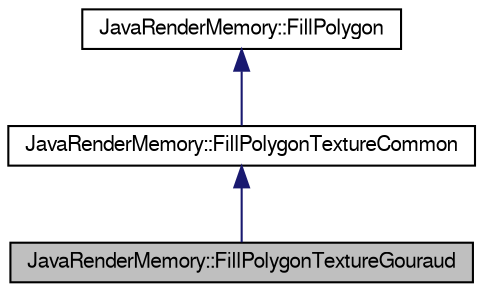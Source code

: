 digraph G
{
  bgcolor="transparent";
  edge [fontname="FreeSans",fontsize=10,labelfontname="FreeSans",labelfontsize=10];
  node [fontname="FreeSans",fontsize=10,shape=record];
  Node1 [label="JavaRenderMemory::FillPolygonTextureGouraud",height=0.2,width=0.4,color="black", fillcolor="grey75", style="filled" fontcolor="black"];
  Node2 -> Node1 [dir=back,color="midnightblue",fontsize=10,style="solid",fontname="FreeSans"];
  Node2 [label="JavaRenderMemory::FillPolygonTextureCommon",height=0.2,width=0.4,color="black",URL="$class_java_render_memory_1_1_fill_polygon_texture_common.html",tooltip="テクスチャポリゴン塗りつぶしの基本クラス。"];
  Node3 -> Node2 [dir=back,color="midnightblue",fontsize=10,style="solid",fontname="FreeSans"];
  Node3 [label="JavaRenderMemory::FillPolygon",height=0.2,width=0.4,color="black",URL="$class_java_render_memory_1_1_fill_polygon.html",tooltip="ポリゴン塗りつぶしの基本クラス。"];
}
